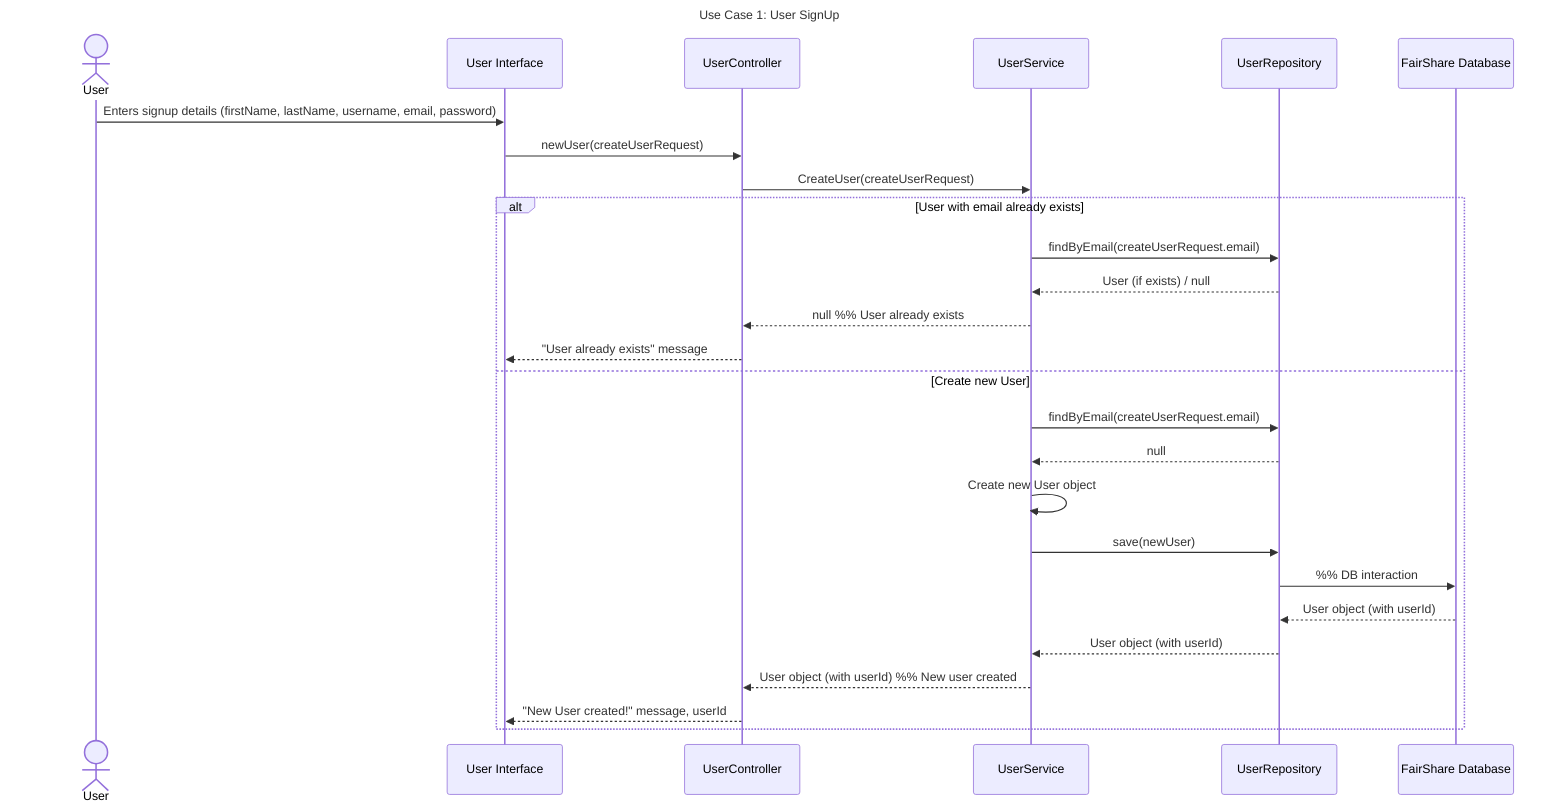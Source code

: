 ---
## Sequence diagram for use case 1
---
sequenceDiagram
    title Use Case 1: User SignUp
    actor User
    participant User Interface
    participant UserController
    participant UserService
    participant UserRepository
    participant FairShare Database

    User->>User Interface: Enters signup details (firstName, lastName, username, email, password)
    User Interface->>UserController: newUser(createUserRequest)
    UserController->>UserService: CreateUser(createUserRequest)
    alt User with email already exists
        UserService->>UserRepository: findByEmail(createUserRequest.email)
        UserRepository-->>UserService: User (if exists) / null
        UserService-->>UserController: null  %% User already exists
        UserController-->>User Interface: "User already exists" message
    else Create new User
        UserService->>UserRepository: findByEmail(createUserRequest.email)
        UserRepository-->>UserService: null
        UserService->>UserService: Create new User object
        UserService->>UserRepository: save(newUser)
        UserRepository->>FairShare Database:  %% DB interaction
        FairShare Database-->>UserRepository: User object (with userId)
        UserRepository-->>UserService: User object (with userId)
        UserService-->>UserController: User object (with userId)  %% New user created
        UserController-->>User Interface: "New User created!" message, userId
    end